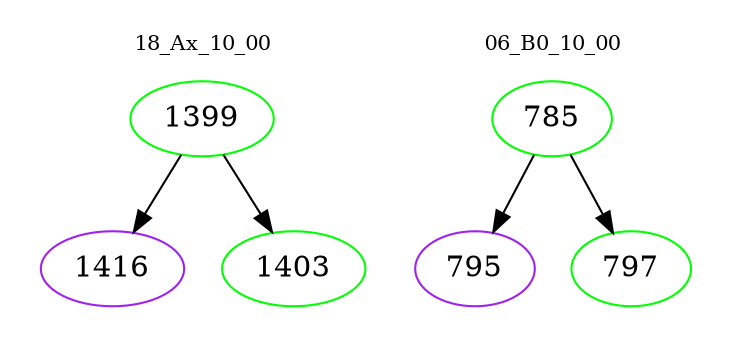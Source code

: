 digraph{
subgraph cluster_0 {
color = white
label = "18_Ax_10_00";
fontsize=10;
T0_1399 [label="1399", color="green"]
T0_1399 -> T0_1416 [color="black"]
T0_1416 [label="1416", color="purple"]
T0_1399 -> T0_1403 [color="black"]
T0_1403 [label="1403", color="green"]
}
subgraph cluster_1 {
color = white
label = "06_B0_10_00";
fontsize=10;
T1_785 [label="785", color="green"]
T1_785 -> T1_795 [color="black"]
T1_795 [label="795", color="purple"]
T1_785 -> T1_797 [color="black"]
T1_797 [label="797", color="green"]
}
}
